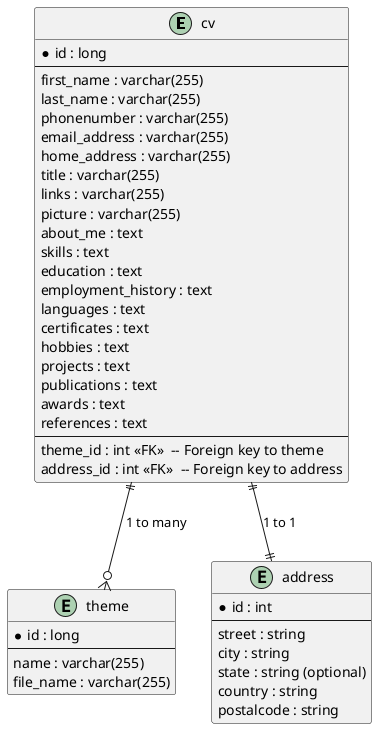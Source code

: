 @startuml

entity cv {
    *id : long
    --
    first_name : varchar(255)
    last_name : varchar(255)
    phonenumber : varchar(255)
    email_address : varchar(255)
    home_address : varchar(255)
    title : varchar(255)
    links : varchar(255)
    picture : varchar(255)
    about_me : text
    skills : text
    education : text
    employment_history : text
    languages : text
    certificates : text
    hobbies : text
    projects : text
    publications : text
    awards : text
    references : text
    --
    theme_id : int <<FK>>  -- Foreign key to theme
    address_id : int <<FK>>  -- Foreign key to address
}

entity theme {
    *id : long
    --
    name : varchar(255)
    file_name : varchar(255)
}

entity address {
    *id : int
    --
    street : string
    city : string
    state : string (optional)
    country : string
    postalcode : string
}

cv ||--o{ theme : "1 to many"
cv ||--|| address : "1 to 1"

@enduml
